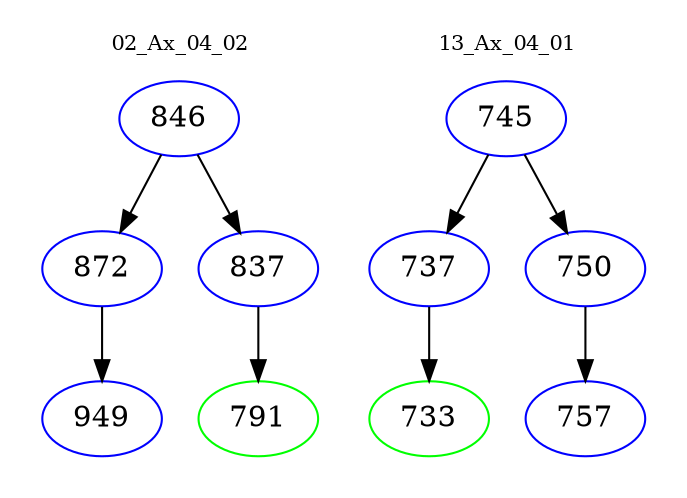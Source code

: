 digraph{
subgraph cluster_0 {
color = white
label = "02_Ax_04_02";
fontsize=10;
T0_846 [label="846", color="blue"]
T0_846 -> T0_872 [color="black"]
T0_872 [label="872", color="blue"]
T0_872 -> T0_949 [color="black"]
T0_949 [label="949", color="blue"]
T0_846 -> T0_837 [color="black"]
T0_837 [label="837", color="blue"]
T0_837 -> T0_791 [color="black"]
T0_791 [label="791", color="green"]
}
subgraph cluster_1 {
color = white
label = "13_Ax_04_01";
fontsize=10;
T1_745 [label="745", color="blue"]
T1_745 -> T1_737 [color="black"]
T1_737 [label="737", color="blue"]
T1_737 -> T1_733 [color="black"]
T1_733 [label="733", color="green"]
T1_745 -> T1_750 [color="black"]
T1_750 [label="750", color="blue"]
T1_750 -> T1_757 [color="black"]
T1_757 [label="757", color="blue"]
}
}
